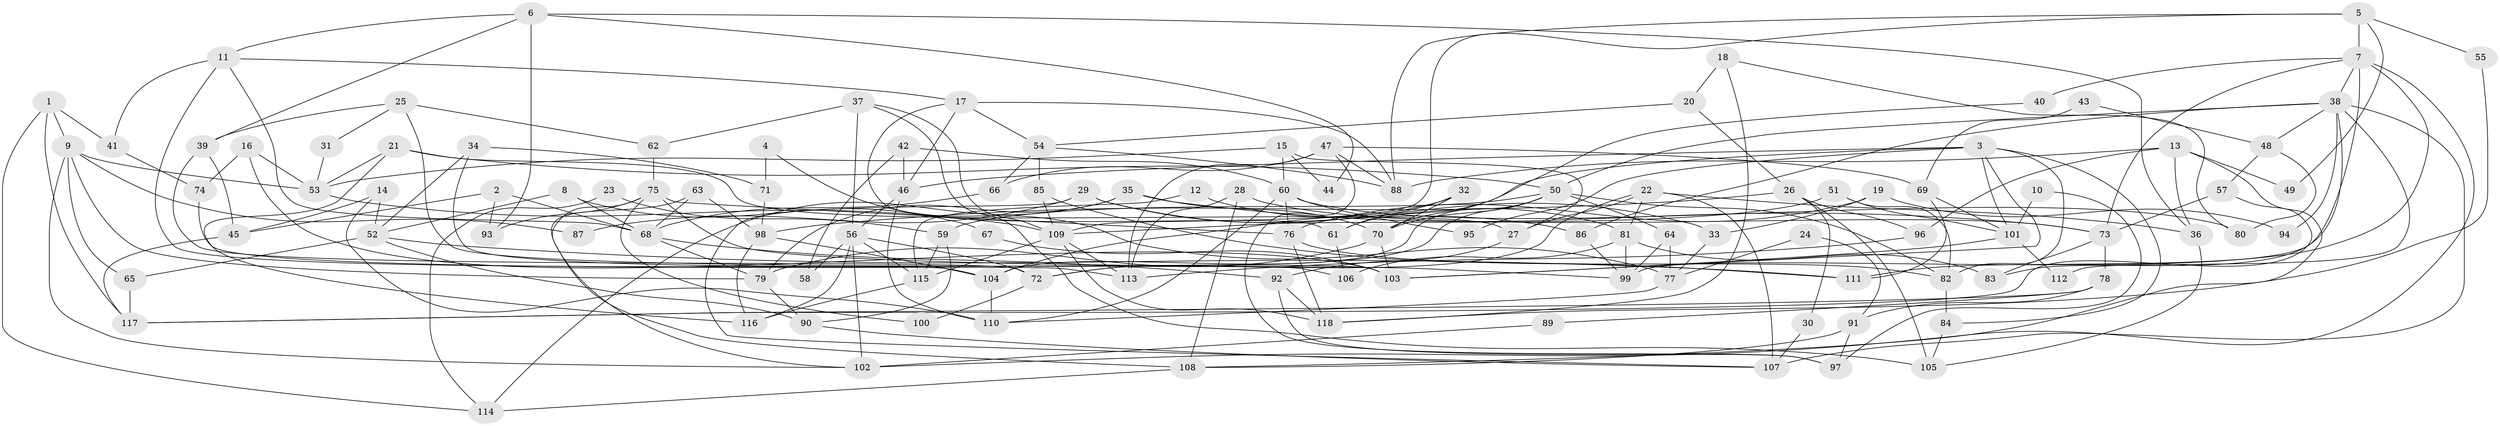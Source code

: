 // coarse degree distribution, {4: 0.1686746987951807, 5: 0.18072289156626506, 6: 0.2289156626506024, 2: 0.14457831325301204, 7: 0.04819277108433735, 8: 0.060240963855421686, 3: 0.14457831325301204, 10: 0.012048192771084338, 11: 0.012048192771084338}
// Generated by graph-tools (version 1.1) at 2025/37/03/04/25 23:37:00]
// undirected, 118 vertices, 236 edges
graph export_dot {
  node [color=gray90,style=filled];
  1;
  2;
  3;
  4;
  5;
  6;
  7;
  8;
  9;
  10;
  11;
  12;
  13;
  14;
  15;
  16;
  17;
  18;
  19;
  20;
  21;
  22;
  23;
  24;
  25;
  26;
  27;
  28;
  29;
  30;
  31;
  32;
  33;
  34;
  35;
  36;
  37;
  38;
  39;
  40;
  41;
  42;
  43;
  44;
  45;
  46;
  47;
  48;
  49;
  50;
  51;
  52;
  53;
  54;
  55;
  56;
  57;
  58;
  59;
  60;
  61;
  62;
  63;
  64;
  65;
  66;
  67;
  68;
  69;
  70;
  71;
  72;
  73;
  74;
  75;
  76;
  77;
  78;
  79;
  80;
  81;
  82;
  83;
  84;
  85;
  86;
  87;
  88;
  89;
  90;
  91;
  92;
  93;
  94;
  95;
  96;
  97;
  98;
  99;
  100;
  101;
  102;
  103;
  104;
  105;
  106;
  107;
  108;
  109;
  110;
  111;
  112;
  113;
  114;
  115;
  116;
  117;
  118;
  1 -- 114;
  1 -- 117;
  1 -- 9;
  1 -- 41;
  2 -- 93;
  2 -- 68;
  2 -- 45;
  3 -- 82;
  3 -- 103;
  3 -- 46;
  3 -- 61;
  3 -- 84;
  3 -- 95;
  3 -- 101;
  4 -- 77;
  4 -- 71;
  5 -- 7;
  5 -- 109;
  5 -- 49;
  5 -- 55;
  5 -- 88;
  6 -- 36;
  6 -- 11;
  6 -- 39;
  6 -- 44;
  6 -- 93;
  7 -- 73;
  7 -- 102;
  7 -- 38;
  7 -- 40;
  7 -- 99;
  7 -- 111;
  8 -- 52;
  8 -- 68;
  8 -- 67;
  9 -- 79;
  9 -- 53;
  9 -- 65;
  9 -- 87;
  9 -- 102;
  10 -- 97;
  10 -- 101;
  11 -- 17;
  11 -- 104;
  11 -- 41;
  11 -- 68;
  12 -- 115;
  12 -- 81;
  13 -- 88;
  13 -- 36;
  13 -- 49;
  13 -- 96;
  13 -- 108;
  14 -- 45;
  14 -- 110;
  14 -- 52;
  15 -- 53;
  15 -- 27;
  15 -- 44;
  15 -- 60;
  16 -- 103;
  16 -- 53;
  16 -- 74;
  17 -- 88;
  17 -- 46;
  17 -- 54;
  17 -- 61;
  18 -- 20;
  18 -- 80;
  18 -- 118;
  19 -- 76;
  19 -- 33;
  19 -- 94;
  20 -- 26;
  20 -- 54;
  21 -- 116;
  21 -- 53;
  21 -- 27;
  21 -- 50;
  22 -- 72;
  22 -- 107;
  22 -- 27;
  22 -- 36;
  22 -- 81;
  23 -- 114;
  23 -- 59;
  24 -- 91;
  24 -- 77;
  25 -- 106;
  25 -- 39;
  25 -- 31;
  25 -- 62;
  26 -- 98;
  26 -- 96;
  26 -- 30;
  26 -- 105;
  27 -- 92;
  28 -- 73;
  28 -- 113;
  28 -- 108;
  29 -- 107;
  29 -- 86;
  29 -- 33;
  29 -- 87;
  30 -- 107;
  31 -- 53;
  32 -- 104;
  32 -- 61;
  32 -- 70;
  33 -- 77;
  34 -- 52;
  34 -- 103;
  34 -- 71;
  35 -- 70;
  35 -- 79;
  35 -- 73;
  35 -- 114;
  36 -- 105;
  37 -- 62;
  37 -- 109;
  37 -- 56;
  37 -- 105;
  38 -- 50;
  38 -- 48;
  38 -- 83;
  38 -- 86;
  38 -- 94;
  38 -- 107;
  38 -- 112;
  39 -- 72;
  39 -- 45;
  40 -- 70;
  41 -- 74;
  42 -- 46;
  42 -- 60;
  42 -- 58;
  43 -- 48;
  43 -- 69;
  45 -- 117;
  46 -- 56;
  46 -- 110;
  47 -- 113;
  47 -- 88;
  47 -- 66;
  47 -- 69;
  47 -- 97;
  48 -- 57;
  48 -- 80;
  50 -- 59;
  50 -- 64;
  50 -- 70;
  50 -- 72;
  50 -- 82;
  50 -- 104;
  51 -- 109;
  51 -- 82;
  51 -- 101;
  52 -- 111;
  52 -- 65;
  52 -- 90;
  53 -- 109;
  54 -- 66;
  54 -- 85;
  54 -- 88;
  55 -- 118;
  56 -- 115;
  56 -- 58;
  56 -- 72;
  56 -- 102;
  56 -- 116;
  57 -- 117;
  57 -- 73;
  59 -- 115;
  59 -- 90;
  60 -- 76;
  60 -- 80;
  60 -- 95;
  60 -- 110;
  61 -- 106;
  62 -- 75;
  63 -- 68;
  63 -- 102;
  63 -- 98;
  64 -- 99;
  64 -- 77;
  65 -- 117;
  66 -- 68;
  67 -- 103;
  68 -- 92;
  68 -- 79;
  69 -- 101;
  69 -- 111;
  70 -- 79;
  70 -- 103;
  71 -- 98;
  72 -- 100;
  73 -- 83;
  73 -- 78;
  74 -- 113;
  75 -- 76;
  75 -- 108;
  75 -- 93;
  75 -- 99;
  75 -- 100;
  76 -- 82;
  76 -- 118;
  77 -- 110;
  78 -- 117;
  78 -- 89;
  78 -- 91;
  79 -- 90;
  81 -- 99;
  81 -- 83;
  81 -- 106;
  82 -- 84;
  84 -- 105;
  85 -- 111;
  85 -- 109;
  86 -- 99;
  89 -- 102;
  90 -- 107;
  91 -- 108;
  91 -- 97;
  92 -- 97;
  92 -- 118;
  96 -- 113;
  98 -- 104;
  98 -- 116;
  101 -- 103;
  101 -- 112;
  104 -- 110;
  108 -- 114;
  109 -- 118;
  109 -- 113;
  109 -- 115;
  115 -- 116;
}
